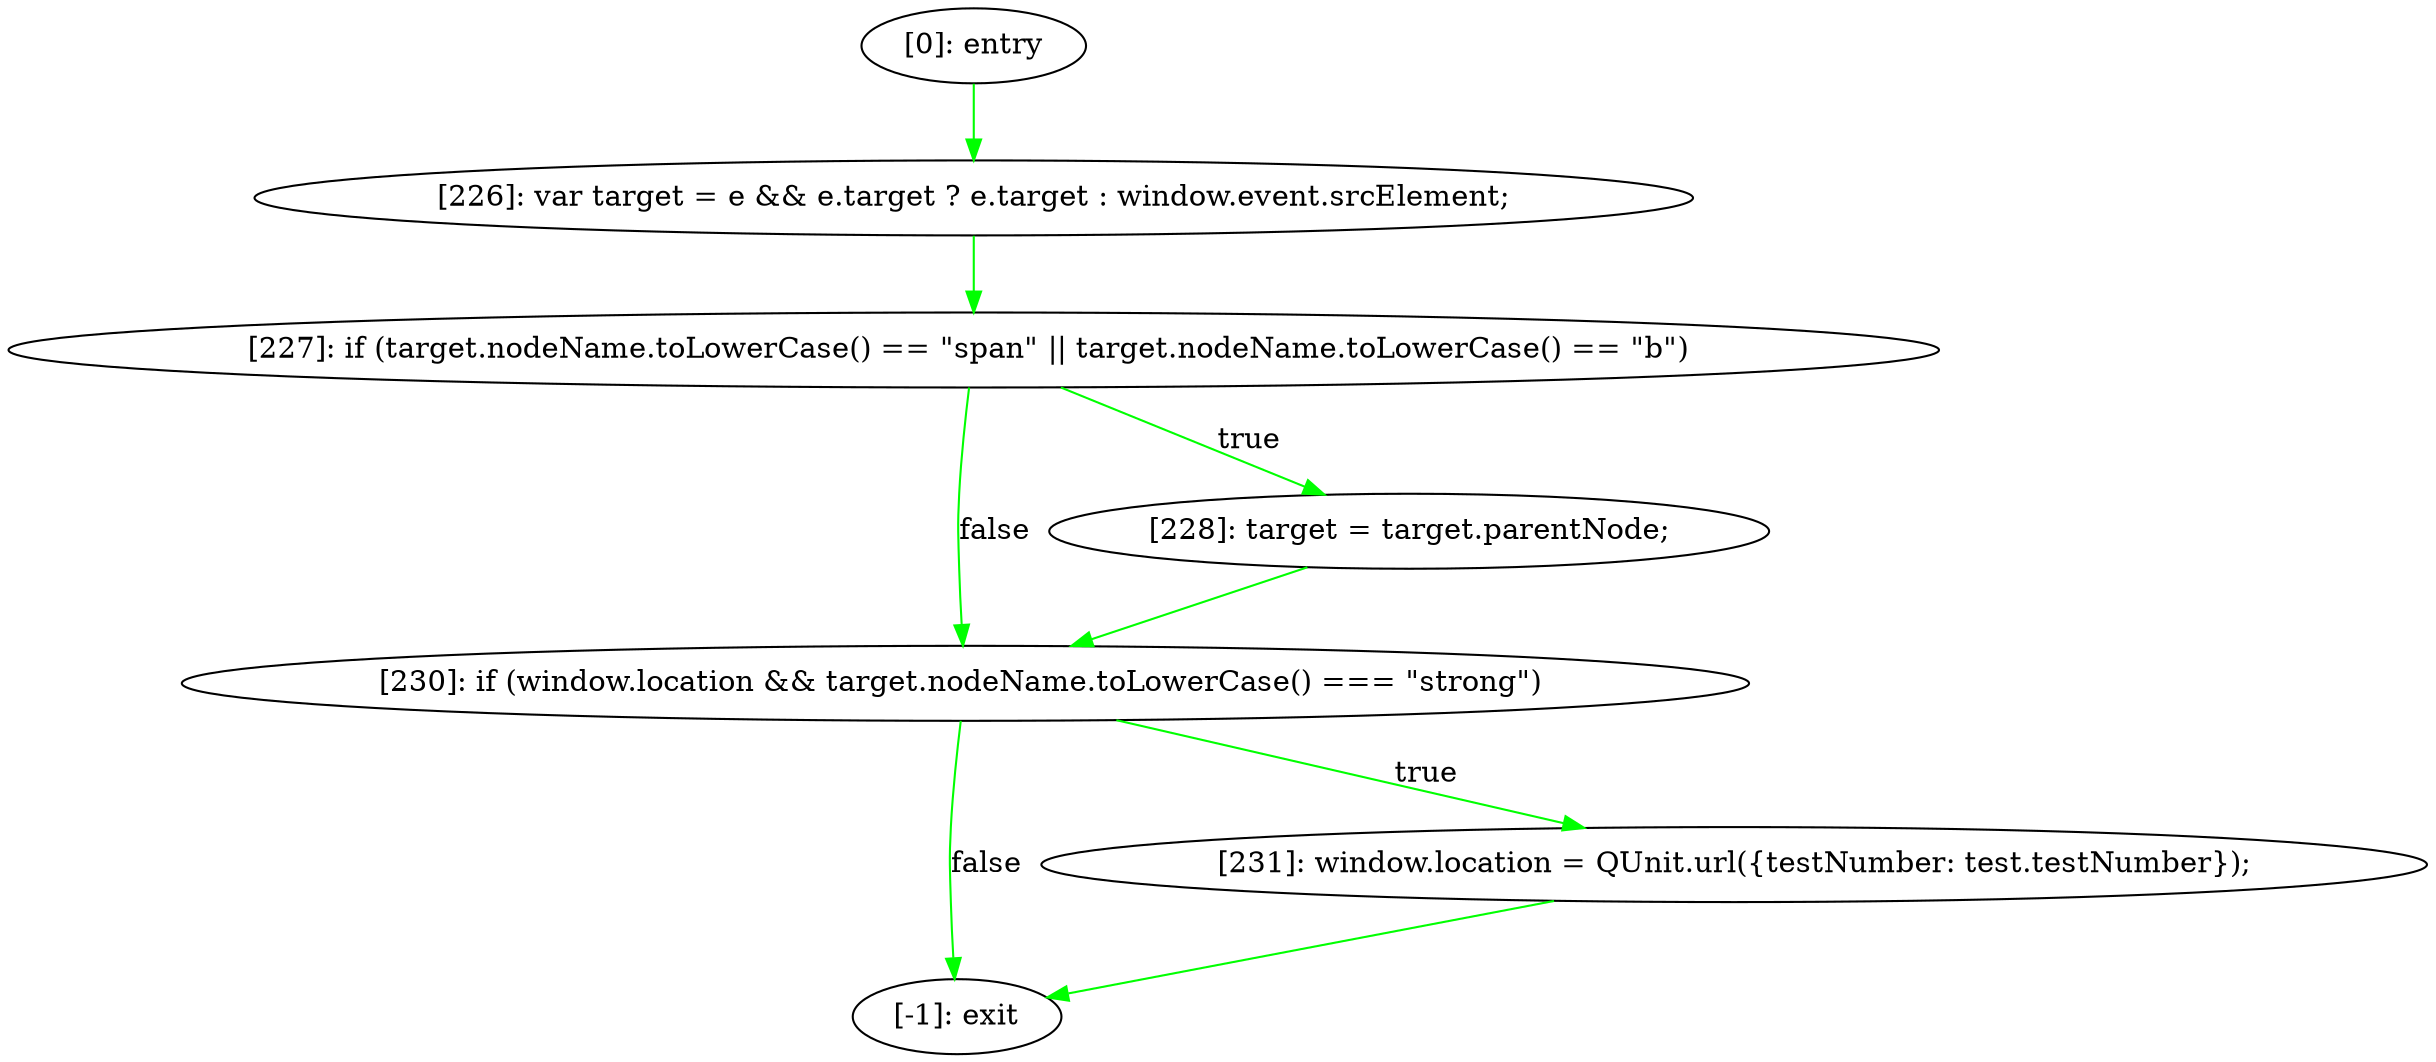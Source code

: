 digraph {
"0" [label="[226]: var target = e && e.target ? e.target : window.event.srcElement;\n"] 
"1" [label="[230]: if (window.location && target.nodeName.toLowerCase() === \"strong\") "] 
"2" [label="[-1]: exit"] 
"3" [label="[0]: entry"] 
"4" [label="[231]: window.location = QUnit.url({testNumber: test.testNumber});\n"] 
"5" [label="[227]: if (target.nodeName.toLowerCase() == \"span\" || target.nodeName.toLowerCase() == \"b\") "] 
"6" [label="[228]: target = target.parentNode;\n"] 
"0" -> "5" [label="" color="green"] 
"1" -> "4" [label="true" color="green"] 
"1" -> "2" [label="false" color="green"] 
"3" -> "0" [label="" color="green"] 
"4" -> "2" [label="" color="green"] 
"5" -> "6" [label="true" color="green"] 
"5" -> "1" [label="false" color="green"] 
"6" -> "1" [label="" color="green"] 
}
